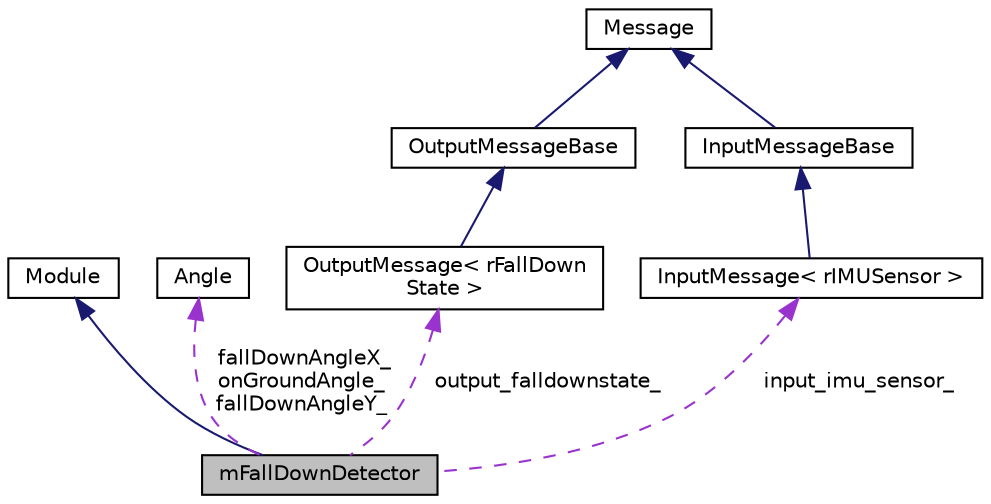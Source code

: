 digraph "mFallDownDetector"
{
  edge [fontname="Helvetica",fontsize="10",labelfontname="Helvetica",labelfontsize="10"];
  node [fontname="Helvetica",fontsize="10",shape=record];
  Node2 [label="mFallDownDetector",height=0.2,width=0.4,color="black", fillcolor="grey75", style="filled", fontcolor="black"];
  Node3 -> Node2 [dir="back",color="midnightblue",fontsize="10",style="solid",fontname="Helvetica"];
  Node3 [label="Module",height=0.2,width=0.4,color="black", fillcolor="white", style="filled",URL="$classModule.html",tooltip="Module abstract class. "];
  Node4 -> Node2 [dir="back",color="darkorchid3",fontsize="10",style="dashed",label=" fallDownAngleX_\nonGroundAngle_\nfallDownAngleY_" ,fontname="Helvetica"];
  Node4 [label="Angle",height=0.2,width=0.4,color="black", fillcolor="white", style="filled",URL="$classAngle.html",tooltip="The Angle class stores the represented angle in radians. "];
  Node5 -> Node2 [dir="back",color="darkorchid3",fontsize="10",style="dashed",label=" output_falldownstate_" ,fontname="Helvetica"];
  Node5 [label="OutputMessage\< rFallDown\lState \>",height=0.2,width=0.4,color="black", fillcolor="white", style="filled",URL="$classOutputMessage.html"];
  Node6 -> Node5 [dir="back",color="midnightblue",fontsize="10",style="solid",fontname="Helvetica"];
  Node6 [label="OutputMessageBase",height=0.2,width=0.4,color="black", fillcolor="white", style="filled",URL="$classOutputMessageBase.html",tooltip="OutputMessage of a module. "];
  Node7 -> Node6 [dir="back",color="midnightblue",fontsize="10",style="solid",fontname="Helvetica"];
  Node7 [label="Message",height=0.2,width=0.4,color="black", fillcolor="white", style="filled",URL="$classMessage.html",tooltip="Message abstract class. "];
  Node8 -> Node2 [dir="back",color="darkorchid3",fontsize="10",style="dashed",label=" input_imu_sensor_" ,fontname="Helvetica"];
  Node8 [label="InputMessage\< rIMUSensor \>",height=0.2,width=0.4,color="black", fillcolor="white", style="filled",URL="$classInputMessage.html"];
  Node9 -> Node8 [dir="back",color="midnightblue",fontsize="10",style="solid",fontname="Helvetica"];
  Node9 [label="InputMessageBase",height=0.2,width=0.4,color="black", fillcolor="white", style="filled",URL="$classInputMessageBase.html",tooltip="InputMessage of a module. "];
  Node7 -> Node9 [dir="back",color="midnightblue",fontsize="10",style="solid",fontname="Helvetica"];
}

